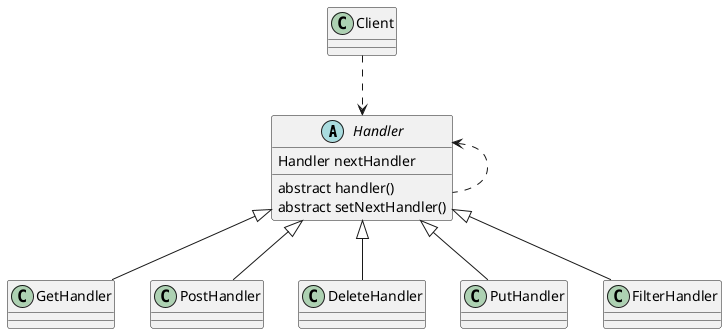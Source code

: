 @startuml

abstract class Handler{
Handler nextHandler
abstract handler()
abstract setNextHandler()
}
class GetHandler
class PostHandler
class DeleteHandler
class PutHandler
class FilterHandler
class Client

Handler <.. Handler
Handler <|-- GetHandler
Handler <|-- PostHandler
Handler <|-- DeleteHandler
Handler <|-- PutHandler
Handler <|-- FilterHandler
Client ..> Handler
@enduml